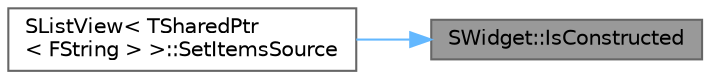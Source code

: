 digraph "SWidget::IsConstructed"
{
 // INTERACTIVE_SVG=YES
 // LATEX_PDF_SIZE
  bgcolor="transparent";
  edge [fontname=Helvetica,fontsize=10,labelfontname=Helvetica,labelfontsize=10];
  node [fontname=Helvetica,fontsize=10,shape=box,height=0.2,width=0.4];
  rankdir="RL";
  Node1 [id="Node000001",label="SWidget::IsConstructed",height=0.2,width=0.4,color="gray40", fillcolor="grey60", style="filled", fontcolor="black",tooltip="Is the widget construction completed (did we called and returned from the Construct() function)"];
  Node1 -> Node2 [id="edge1_Node000001_Node000002",dir="back",color="steelblue1",style="solid",tooltip=" "];
  Node2 [id="Node000002",label="SListView\< TSharedPtr\l\< FString \> \>::SetItemsSource",height=0.2,width=0.4,color="grey40", fillcolor="white", style="filled",URL="$d1/dc1/classSListView.html#a8a7ea61be0b7a8fce7f4bf113f99273a",tooltip=" "];
}
